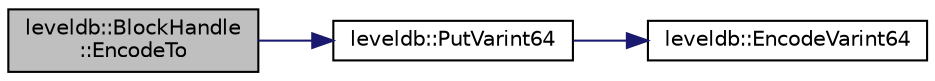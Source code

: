 digraph "leveldb::BlockHandle::EncodeTo"
{
  edge [fontname="Helvetica",fontsize="10",labelfontname="Helvetica",labelfontsize="10"];
  node [fontname="Helvetica",fontsize="10",shape=record];
  rankdir="LR";
  Node1 [label="leveldb::BlockHandle\l::EncodeTo",height=0.2,width=0.4,color="black", fillcolor="grey75", style="filled" fontcolor="black"];
  Node1 -> Node2 [color="midnightblue",fontsize="10",style="solid",fontname="Helvetica"];
  Node2 [label="leveldb::PutVarint64",height=0.2,width=0.4,color="black", fillcolor="white", style="filled",URL="$namespaceleveldb.html#a17889b1733282d6e80cf03fc0dd207d4"];
  Node2 -> Node3 [color="midnightblue",fontsize="10",style="solid",fontname="Helvetica"];
  Node3 [label="leveldb::EncodeVarint64",height=0.2,width=0.4,color="black", fillcolor="white", style="filled",URL="$namespaceleveldb.html#a81e3ab2e7387f236aaf068e9369a4e3d"];
}
